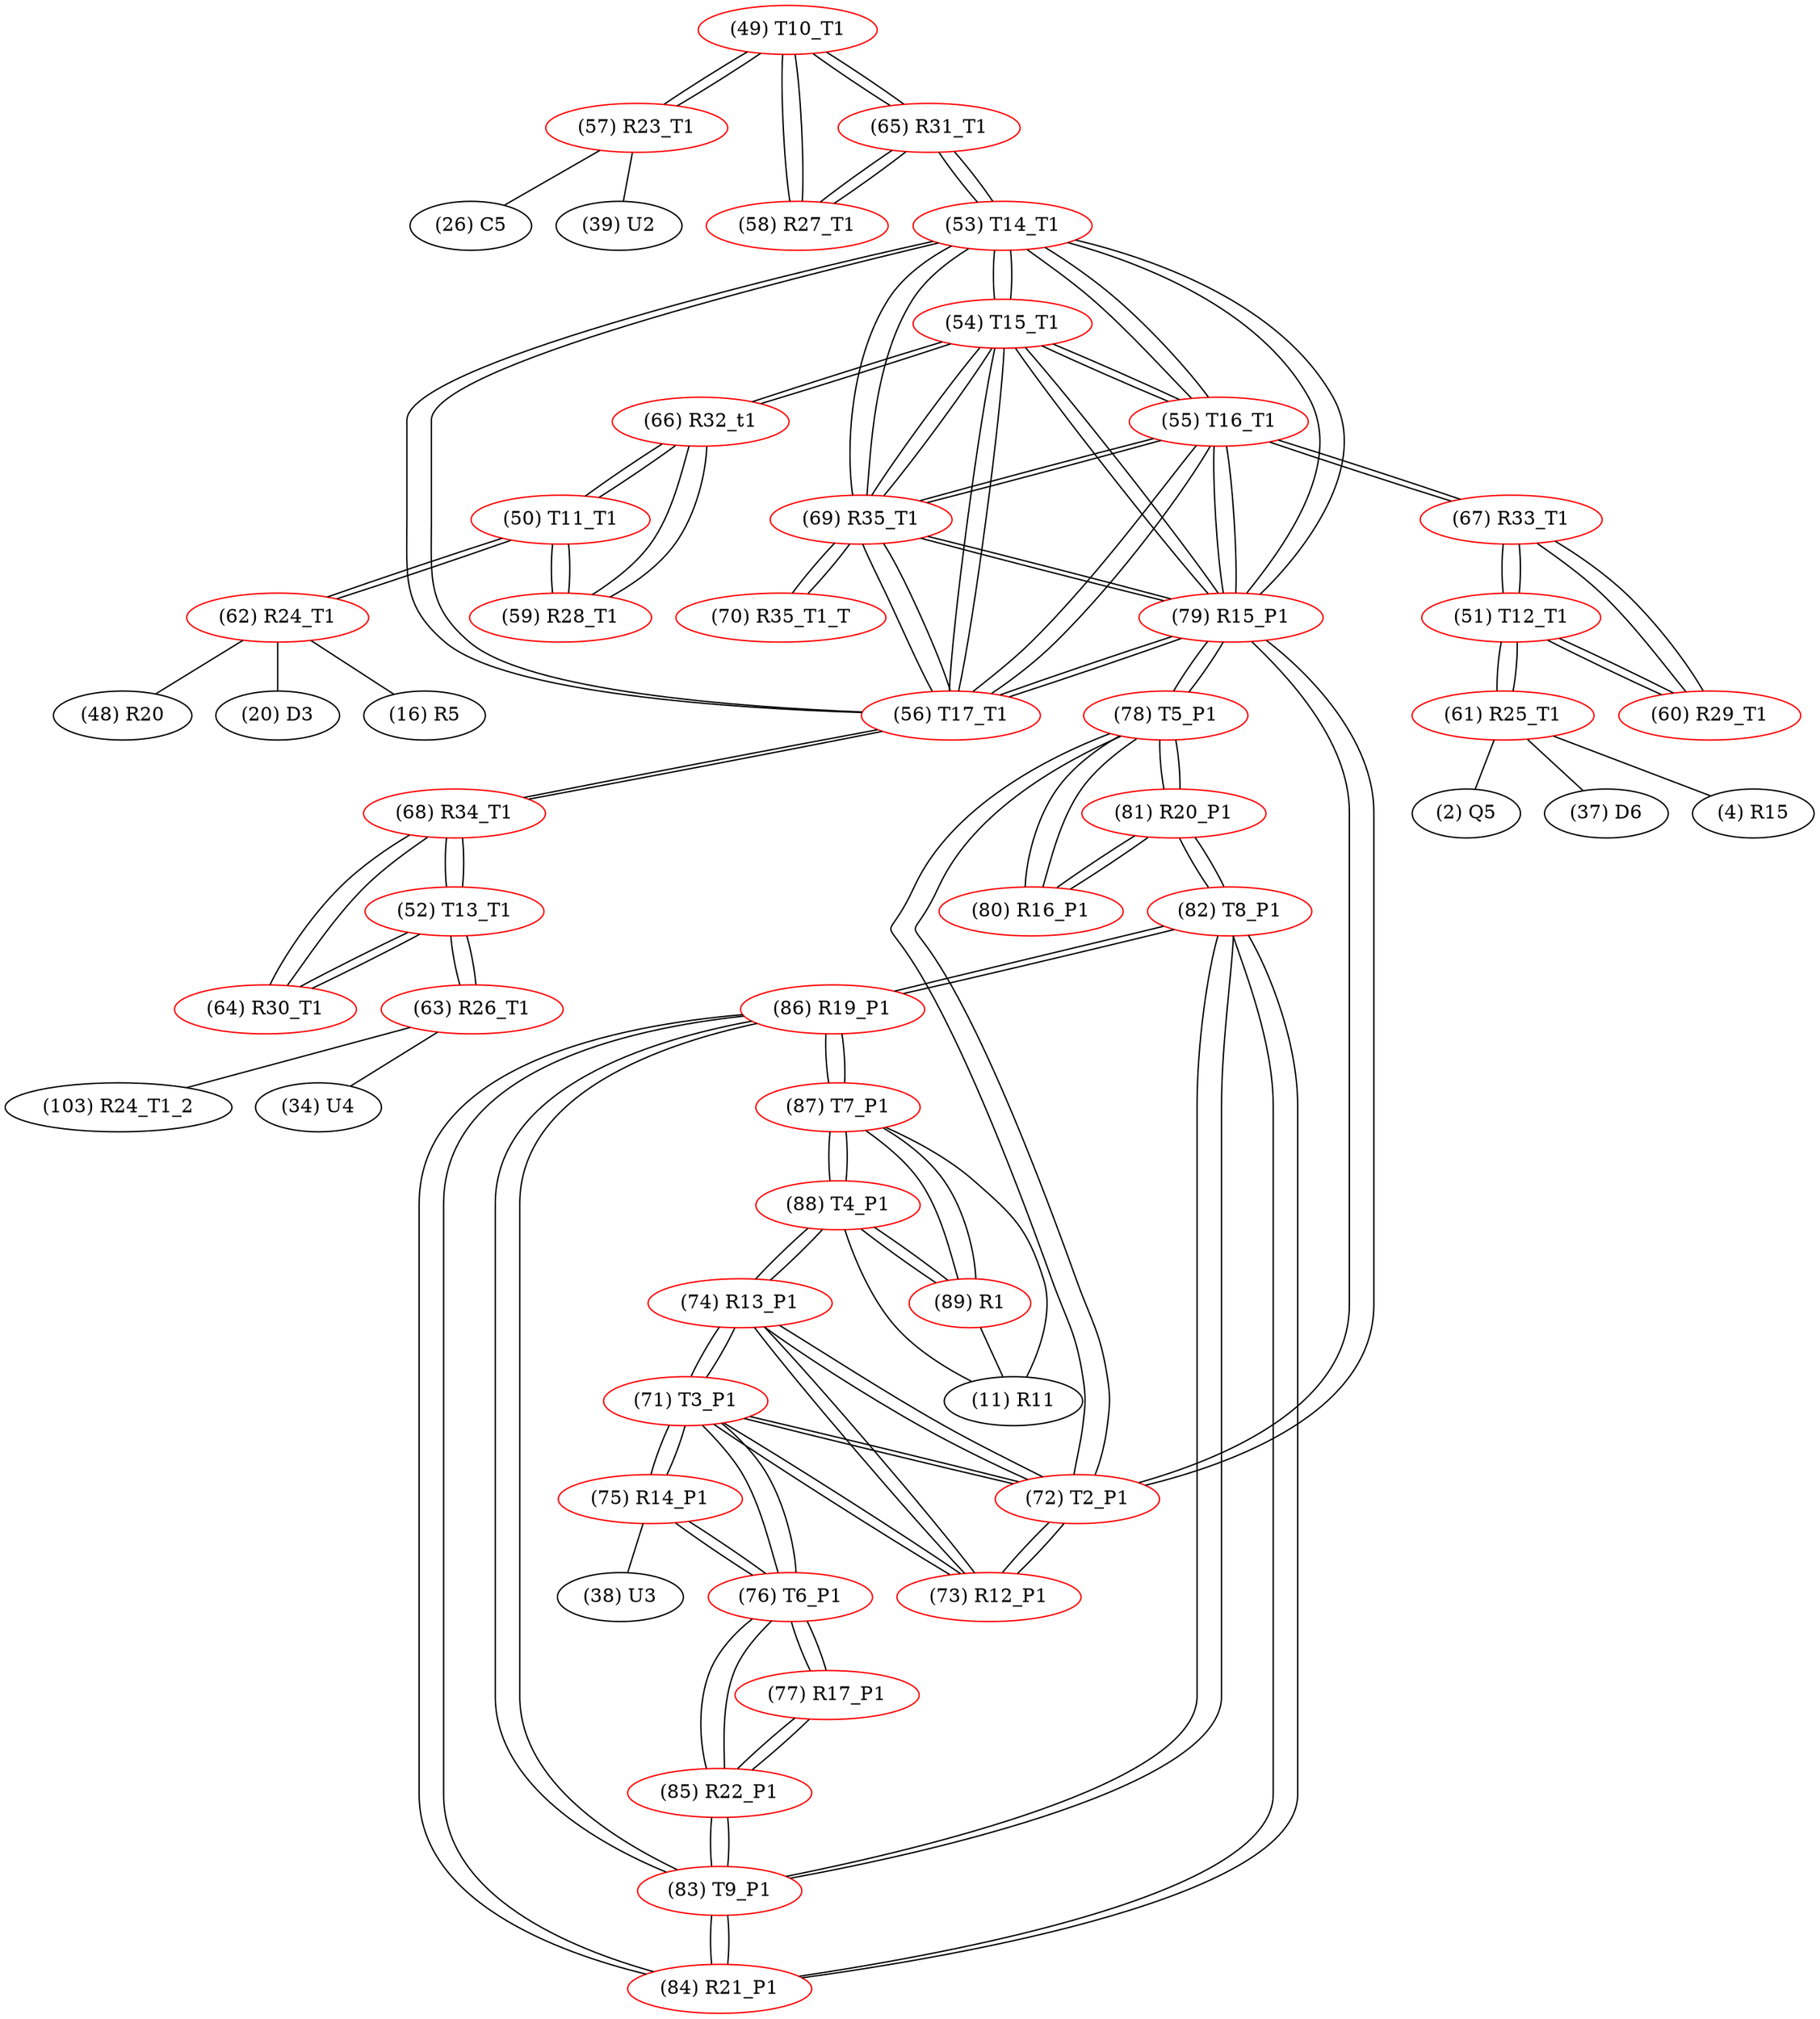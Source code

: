 graph {
	49 [label="(49) T10_T1" color=red]
	57 [label="(57) R23_T1"]
	65 [label="(65) R31_T1"]
	58 [label="(58) R27_T1"]
	50 [label="(50) T11_T1" color=red]
	62 [label="(62) R24_T1"]
	59 [label="(59) R28_T1"]
	66 [label="(66) R32_t1"]
	51 [label="(51) T12_T1" color=red]
	67 [label="(67) R33_T1"]
	60 [label="(60) R29_T1"]
	61 [label="(61) R25_T1"]
	52 [label="(52) T13_T1" color=red]
	64 [label="(64) R30_T1"]
	68 [label="(68) R34_T1"]
	63 [label="(63) R26_T1"]
	53 [label="(53) T14_T1" color=red]
	65 [label="(65) R31_T1"]
	79 [label="(79) R15_P1"]
	56 [label="(56) T17_T1"]
	69 [label="(69) R35_T1"]
	55 [label="(55) T16_T1"]
	54 [label="(54) T15_T1"]
	54 [label="(54) T15_T1" color=red]
	66 [label="(66) R32_t1"]
	79 [label="(79) R15_P1"]
	56 [label="(56) T17_T1"]
	69 [label="(69) R35_T1"]
	55 [label="(55) T16_T1"]
	53 [label="(53) T14_T1"]
	55 [label="(55) T16_T1" color=red]
	67 [label="(67) R33_T1"]
	79 [label="(79) R15_P1"]
	56 [label="(56) T17_T1"]
	69 [label="(69) R35_T1"]
	54 [label="(54) T15_T1"]
	53 [label="(53) T14_T1"]
	56 [label="(56) T17_T1" color=red]
	68 [label="(68) R34_T1"]
	79 [label="(79) R15_P1"]
	69 [label="(69) R35_T1"]
	55 [label="(55) T16_T1"]
	54 [label="(54) T15_T1"]
	53 [label="(53) T14_T1"]
	57 [label="(57) R23_T1" color=red]
	26 [label="(26) C5"]
	39 [label="(39) U2"]
	49 [label="(49) T10_T1"]
	58 [label="(58) R27_T1" color=red]
	49 [label="(49) T10_T1"]
	65 [label="(65) R31_T1"]
	59 [label="(59) R28_T1" color=red]
	50 [label="(50) T11_T1"]
	66 [label="(66) R32_t1"]
	60 [label="(60) R29_T1" color=red]
	67 [label="(67) R33_T1"]
	51 [label="(51) T12_T1"]
	61 [label="(61) R25_T1" color=red]
	4 [label="(4) R15"]
	2 [label="(2) Q5"]
	37 [label="(37) D6"]
	51 [label="(51) T12_T1"]
	62 [label="(62) R24_T1" color=red]
	48 [label="(48) R20"]
	20 [label="(20) D3"]
	16 [label="(16) R5"]
	50 [label="(50) T11_T1"]
	63 [label="(63) R26_T1" color=red]
	34 [label="(34) U4"]
	103 [label="(103) R24_T1_2"]
	52 [label="(52) T13_T1"]
	64 [label="(64) R30_T1" color=red]
	68 [label="(68) R34_T1"]
	52 [label="(52) T13_T1"]
	65 [label="(65) R31_T1" color=red]
	49 [label="(49) T10_T1"]
	58 [label="(58) R27_T1"]
	53 [label="(53) T14_T1"]
	66 [label="(66) R32_t1" color=red]
	54 [label="(54) T15_T1"]
	50 [label="(50) T11_T1"]
	59 [label="(59) R28_T1"]
	67 [label="(67) R33_T1" color=red]
	55 [label="(55) T16_T1"]
	60 [label="(60) R29_T1"]
	51 [label="(51) T12_T1"]
	68 [label="(68) R34_T1" color=red]
	56 [label="(56) T17_T1"]
	64 [label="(64) R30_T1"]
	52 [label="(52) T13_T1"]
	69 [label="(69) R35_T1" color=red]
	70 [label="(70) R35_T1_T"]
	79 [label="(79) R15_P1"]
	56 [label="(56) T17_T1"]
	55 [label="(55) T16_T1"]
	54 [label="(54) T15_T1"]
	53 [label="(53) T14_T1"]
	70 [label="(70) R35_T1_T" color=red]
	69 [label="(69) R35_T1"]
	71 [label="(71) T3_P1" color=red]
	75 [label="(75) R14_P1"]
	76 [label="(76) T6_P1"]
	74 [label="(74) R13_P1"]
	73 [label="(73) R12_P1"]
	72 [label="(72) T2_P1"]
	72 [label="(72) T2_P1" color=red]
	74 [label="(74) R13_P1"]
	71 [label="(71) T3_P1"]
	73 [label="(73) R12_P1"]
	78 [label="(78) T5_P1"]
	79 [label="(79) R15_P1"]
	73 [label="(73) R12_P1" color=red]
	74 [label="(74) R13_P1"]
	71 [label="(71) T3_P1"]
	72 [label="(72) T2_P1"]
	74 [label="(74) R13_P1" color=red]
	88 [label="(88) T4_P1"]
	71 [label="(71) T3_P1"]
	73 [label="(73) R12_P1"]
	72 [label="(72) T2_P1"]
	75 [label="(75) R14_P1" color=red]
	38 [label="(38) U3"]
	71 [label="(71) T3_P1"]
	76 [label="(76) T6_P1"]
	76 [label="(76) T6_P1" color=red]
	75 [label="(75) R14_P1"]
	71 [label="(71) T3_P1"]
	85 [label="(85) R22_P1"]
	77 [label="(77) R17_P1"]
	77 [label="(77) R17_P1" color=red]
	85 [label="(85) R22_P1"]
	76 [label="(76) T6_P1"]
	78 [label="(78) T5_P1" color=red]
	72 [label="(72) T2_P1"]
	79 [label="(79) R15_P1"]
	80 [label="(80) R16_P1"]
	81 [label="(81) R20_P1"]
	79 [label="(79) R15_P1" color=red]
	56 [label="(56) T17_T1"]
	69 [label="(69) R35_T1"]
	55 [label="(55) T16_T1"]
	54 [label="(54) T15_T1"]
	53 [label="(53) T14_T1"]
	72 [label="(72) T2_P1"]
	78 [label="(78) T5_P1"]
	80 [label="(80) R16_P1" color=red]
	78 [label="(78) T5_P1"]
	81 [label="(81) R20_P1"]
	81 [label="(81) R20_P1" color=red]
	82 [label="(82) T8_P1"]
	80 [label="(80) R16_P1"]
	78 [label="(78) T5_P1"]
	82 [label="(82) T8_P1" color=red]
	83 [label="(83) T9_P1"]
	84 [label="(84) R21_P1"]
	86 [label="(86) R19_P1"]
	81 [label="(81) R20_P1"]
	83 [label="(83) T9_P1" color=red]
	85 [label="(85) R22_P1"]
	84 [label="(84) R21_P1"]
	82 [label="(82) T8_P1"]
	86 [label="(86) R19_P1"]
	84 [label="(84) R21_P1" color=red]
	83 [label="(83) T9_P1"]
	82 [label="(82) T8_P1"]
	86 [label="(86) R19_P1"]
	85 [label="(85) R22_P1" color=red]
	83 [label="(83) T9_P1"]
	76 [label="(76) T6_P1"]
	77 [label="(77) R17_P1"]
	86 [label="(86) R19_P1" color=red]
	83 [label="(83) T9_P1"]
	84 [label="(84) R21_P1"]
	82 [label="(82) T8_P1"]
	87 [label="(87) T7_P1"]
	87 [label="(87) T7_P1" color=red]
	89 [label="(89) R1"]
	88 [label="(88) T4_P1"]
	11 [label="(11) R11"]
	86 [label="(86) R19_P1"]
	88 [label="(88) T4_P1" color=red]
	74 [label="(74) R13_P1"]
	89 [label="(89) R1"]
	87 [label="(87) T7_P1"]
	11 [label="(11) R11"]
	89 [label="(89) R1" color=red]
	88 [label="(88) T4_P1"]
	87 [label="(87) T7_P1"]
	11 [label="(11) R11"]
	49 -- 57
	49 -- 65
	49 -- 58
	50 -- 62
	50 -- 59
	50 -- 66
	51 -- 67
	51 -- 60
	51 -- 61
	52 -- 64
	52 -- 68
	52 -- 63
	53 -- 65
	53 -- 79
	53 -- 56
	53 -- 69
	53 -- 55
	53 -- 54
	54 -- 66
	54 -- 79
	54 -- 56
	54 -- 69
	54 -- 55
	54 -- 53
	55 -- 67
	55 -- 79
	55 -- 56
	55 -- 69
	55 -- 54
	55 -- 53
	56 -- 68
	56 -- 79
	56 -- 69
	56 -- 55
	56 -- 54
	56 -- 53
	57 -- 26
	57 -- 39
	57 -- 49
	58 -- 49
	58 -- 65
	59 -- 50
	59 -- 66
	60 -- 67
	60 -- 51
	61 -- 4
	61 -- 2
	61 -- 37
	61 -- 51
	62 -- 48
	62 -- 20
	62 -- 16
	62 -- 50
	63 -- 34
	63 -- 103
	63 -- 52
	64 -- 68
	64 -- 52
	65 -- 49
	65 -- 58
	65 -- 53
	66 -- 54
	66 -- 50
	66 -- 59
	67 -- 55
	67 -- 60
	67 -- 51
	68 -- 56
	68 -- 64
	68 -- 52
	69 -- 70
	69 -- 79
	69 -- 56
	69 -- 55
	69 -- 54
	69 -- 53
	70 -- 69
	71 -- 75
	71 -- 76
	71 -- 74
	71 -- 73
	71 -- 72
	72 -- 74
	72 -- 71
	72 -- 73
	72 -- 78
	72 -- 79
	73 -- 74
	73 -- 71
	73 -- 72
	74 -- 88
	74 -- 71
	74 -- 73
	74 -- 72
	75 -- 38
	75 -- 71
	75 -- 76
	76 -- 75
	76 -- 71
	76 -- 85
	76 -- 77
	77 -- 85
	77 -- 76
	78 -- 72
	78 -- 79
	78 -- 80
	78 -- 81
	79 -- 56
	79 -- 69
	79 -- 55
	79 -- 54
	79 -- 53
	79 -- 72
	79 -- 78
	80 -- 78
	80 -- 81
	81 -- 82
	81 -- 80
	81 -- 78
	82 -- 83
	82 -- 84
	82 -- 86
	82 -- 81
	83 -- 85
	83 -- 84
	83 -- 82
	83 -- 86
	84 -- 83
	84 -- 82
	84 -- 86
	85 -- 83
	85 -- 76
	85 -- 77
	86 -- 83
	86 -- 84
	86 -- 82
	86 -- 87
	87 -- 89
	87 -- 88
	87 -- 11
	87 -- 86
	88 -- 74
	88 -- 89
	88 -- 87
	88 -- 11
	89 -- 88
	89 -- 87
	89 -- 11
}